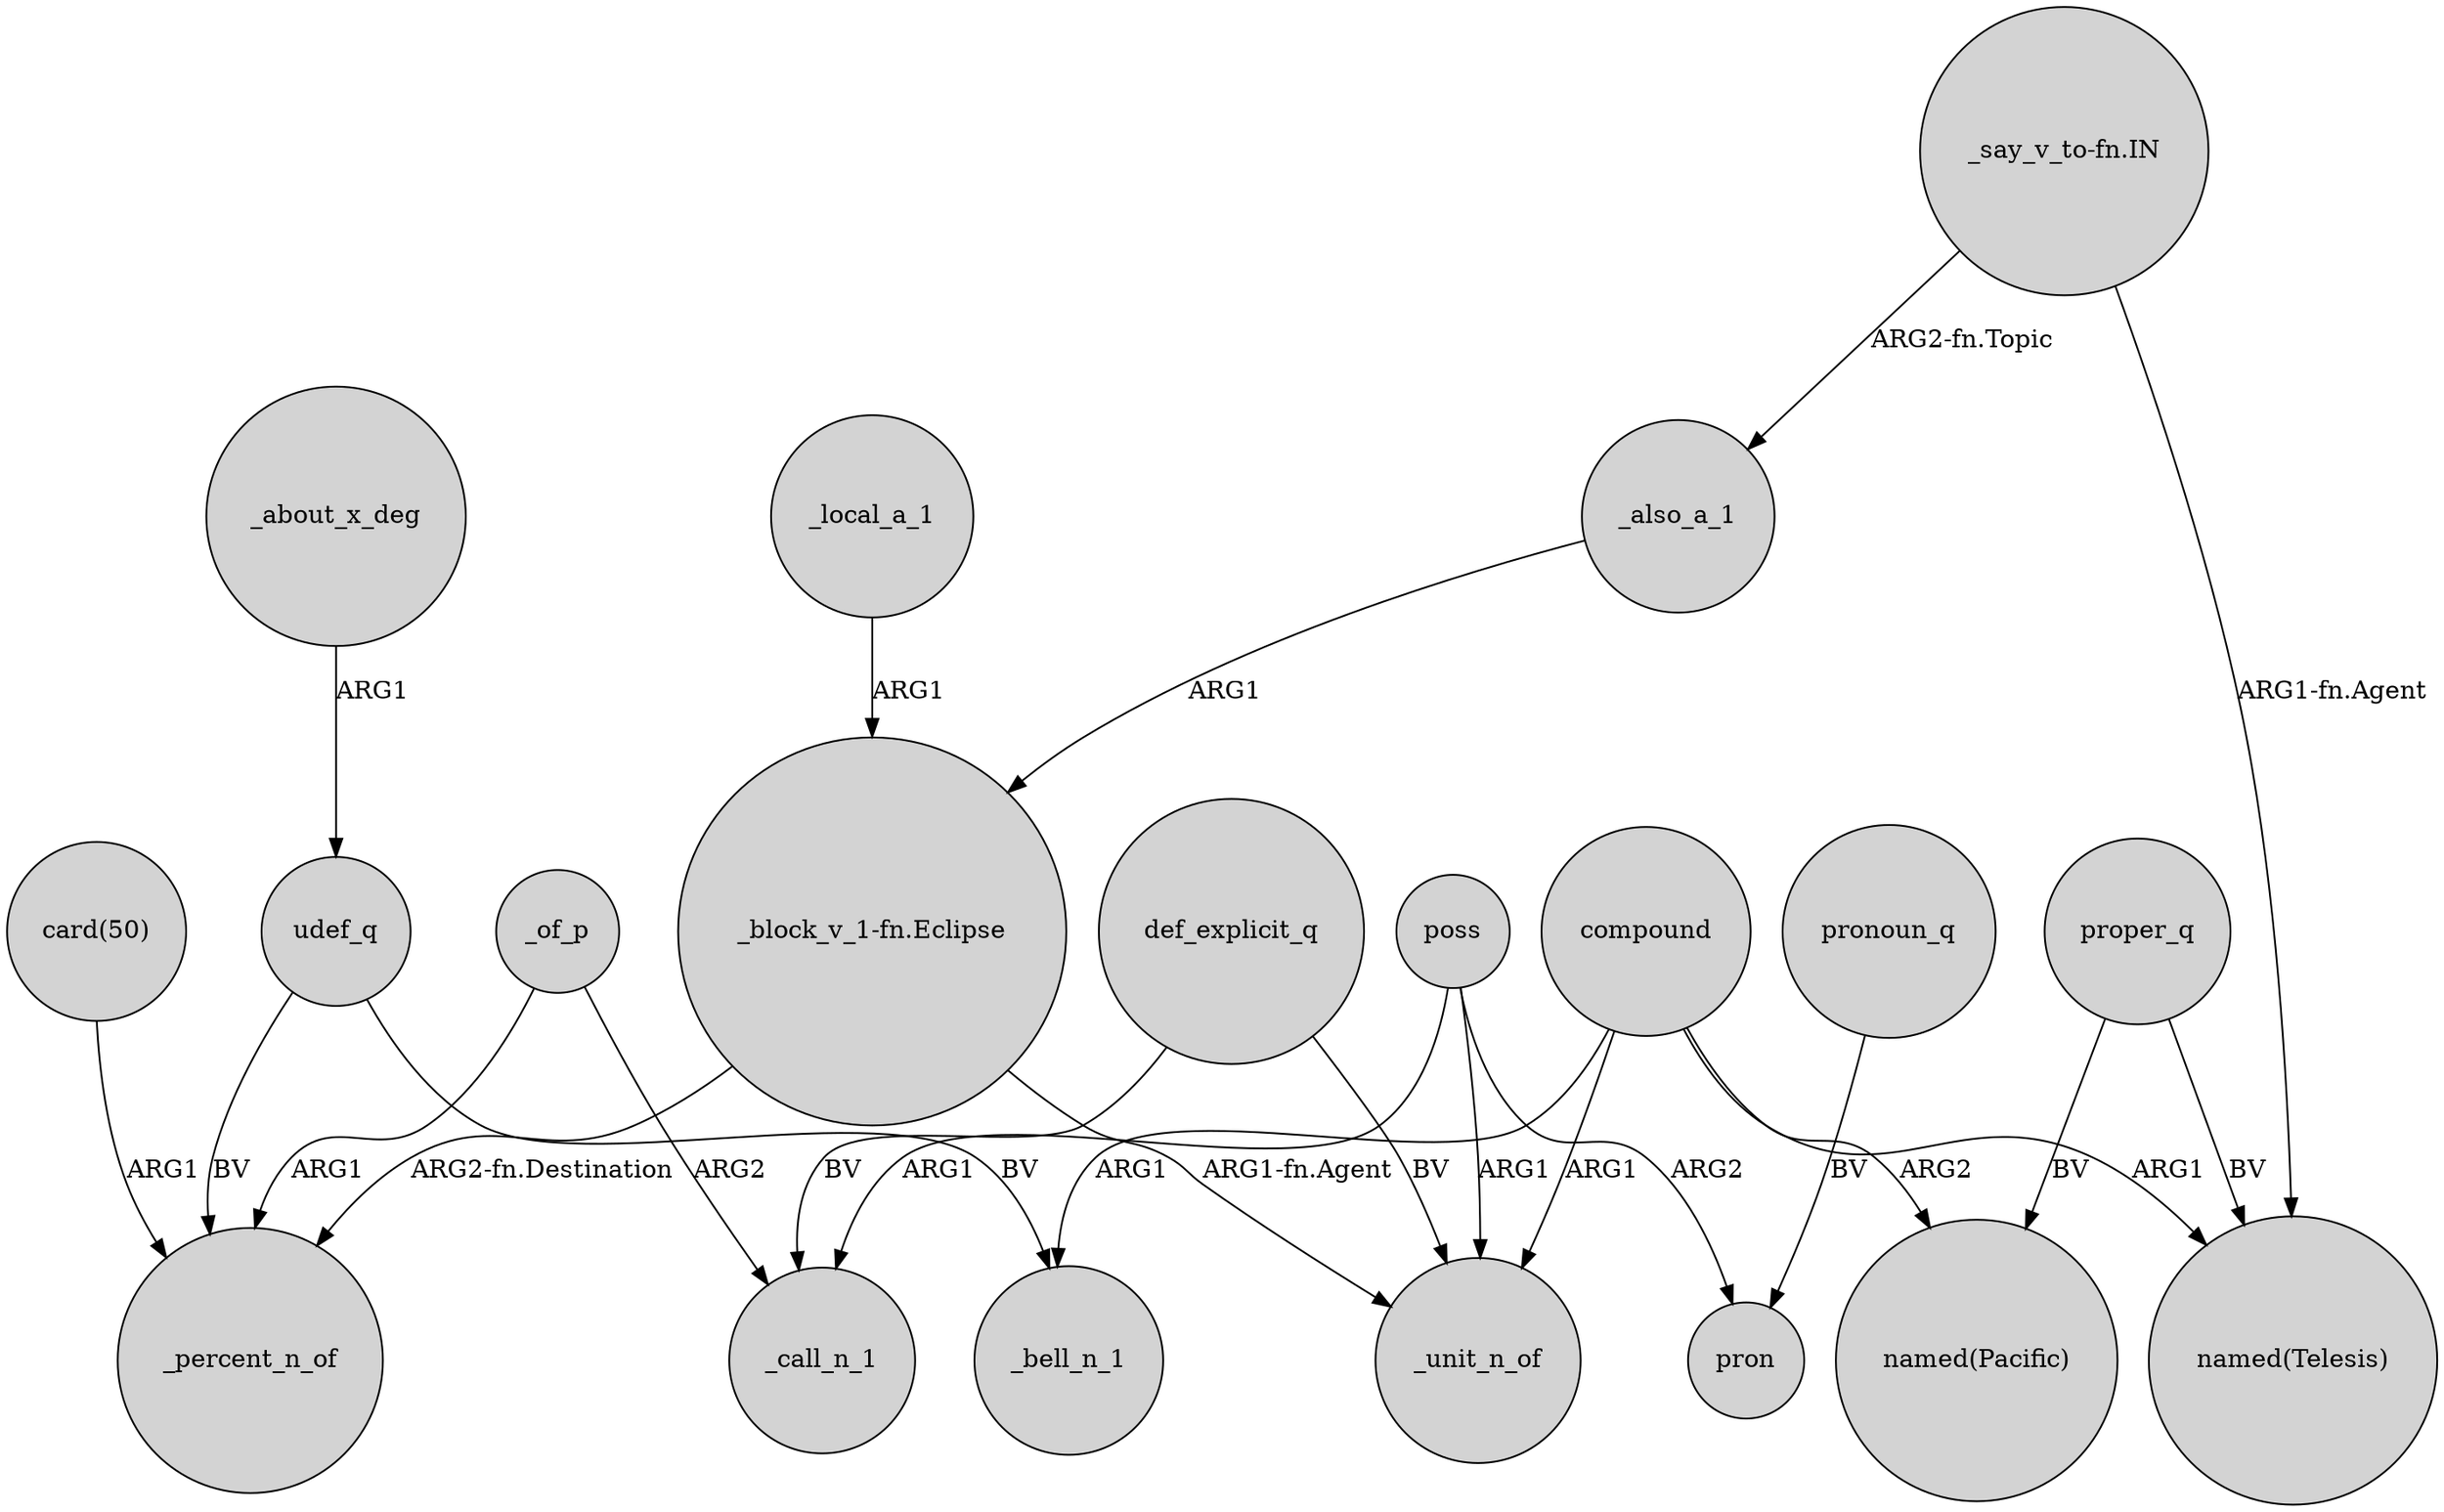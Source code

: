digraph {
	node [shape=circle style=filled]
	compound -> _bell_n_1 [label=ARG1]
	proper_q -> "named(Telesis)" [label=BV]
	udef_q -> _bell_n_1 [label=BV]
	"_say_v_to-fn.IN" -> _also_a_1 [label="ARG2-fn.Topic"]
	poss -> pron [label=ARG2]
	def_explicit_q -> _unit_n_of [label=BV]
	compound -> _unit_n_of [label=ARG1]
	_local_a_1 -> "_block_v_1-fn.Eclipse" [label=ARG1]
	compound -> "named(Pacific)" [label=ARG2]
	_of_p -> _call_n_1 [label=ARG2]
	poss -> _call_n_1 [label=ARG1]
	_about_x_deg -> udef_q [label=ARG1]
	"_block_v_1-fn.Eclipse" -> _percent_n_of [label="ARG2-fn.Destination"]
	_of_p -> _percent_n_of [label=ARG1]
	pronoun_q -> pron [label=BV]
	"card(50)" -> _percent_n_of [label=ARG1]
	def_explicit_q -> _call_n_1 [label=BV]
	poss -> _unit_n_of [label=ARG1]
	"_block_v_1-fn.Eclipse" -> _unit_n_of [label="ARG1-fn.Agent"]
	_also_a_1 -> "_block_v_1-fn.Eclipse" [label=ARG1]
	compound -> "named(Telesis)" [label=ARG1]
	udef_q -> _percent_n_of [label=BV]
	"_say_v_to-fn.IN" -> "named(Telesis)" [label="ARG1-fn.Agent"]
	proper_q -> "named(Pacific)" [label=BV]
}
